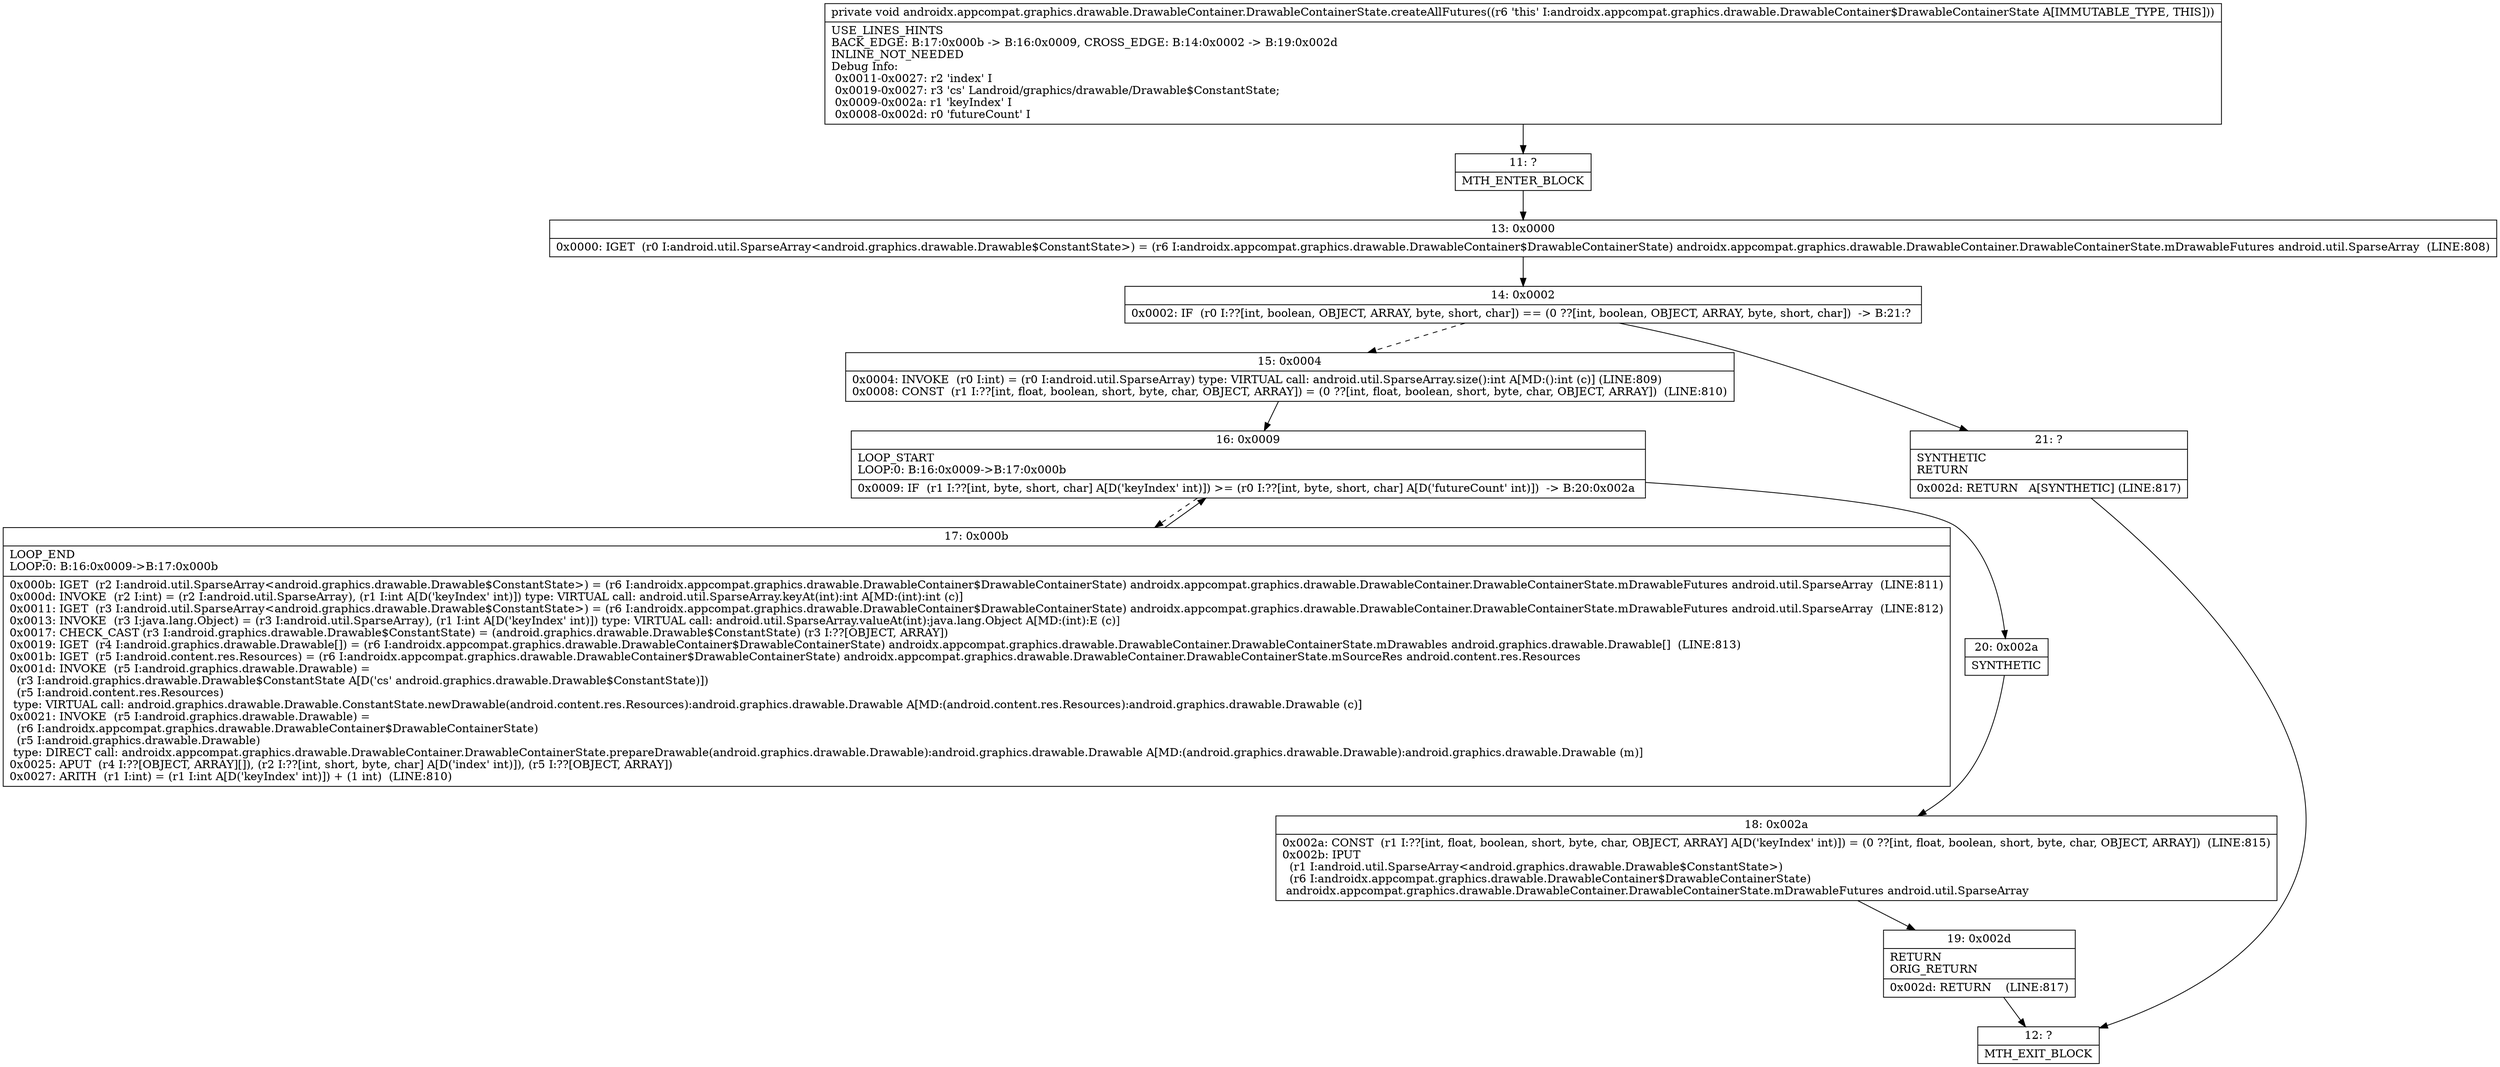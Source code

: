 digraph "CFG forandroidx.appcompat.graphics.drawable.DrawableContainer.DrawableContainerState.createAllFutures()V" {
Node_11 [shape=record,label="{11\:\ ?|MTH_ENTER_BLOCK\l}"];
Node_13 [shape=record,label="{13\:\ 0x0000|0x0000: IGET  (r0 I:android.util.SparseArray\<android.graphics.drawable.Drawable$ConstantState\>) = (r6 I:androidx.appcompat.graphics.drawable.DrawableContainer$DrawableContainerState) androidx.appcompat.graphics.drawable.DrawableContainer.DrawableContainerState.mDrawableFutures android.util.SparseArray  (LINE:808)\l}"];
Node_14 [shape=record,label="{14\:\ 0x0002|0x0002: IF  (r0 I:??[int, boolean, OBJECT, ARRAY, byte, short, char]) == (0 ??[int, boolean, OBJECT, ARRAY, byte, short, char])  \-\> B:21:? \l}"];
Node_15 [shape=record,label="{15\:\ 0x0004|0x0004: INVOKE  (r0 I:int) = (r0 I:android.util.SparseArray) type: VIRTUAL call: android.util.SparseArray.size():int A[MD:():int (c)] (LINE:809)\l0x0008: CONST  (r1 I:??[int, float, boolean, short, byte, char, OBJECT, ARRAY]) = (0 ??[int, float, boolean, short, byte, char, OBJECT, ARRAY])  (LINE:810)\l}"];
Node_16 [shape=record,label="{16\:\ 0x0009|LOOP_START\lLOOP:0: B:16:0x0009\-\>B:17:0x000b\l|0x0009: IF  (r1 I:??[int, byte, short, char] A[D('keyIndex' int)]) \>= (r0 I:??[int, byte, short, char] A[D('futureCount' int)])  \-\> B:20:0x002a \l}"];
Node_17 [shape=record,label="{17\:\ 0x000b|LOOP_END\lLOOP:0: B:16:0x0009\-\>B:17:0x000b\l|0x000b: IGET  (r2 I:android.util.SparseArray\<android.graphics.drawable.Drawable$ConstantState\>) = (r6 I:androidx.appcompat.graphics.drawable.DrawableContainer$DrawableContainerState) androidx.appcompat.graphics.drawable.DrawableContainer.DrawableContainerState.mDrawableFutures android.util.SparseArray  (LINE:811)\l0x000d: INVOKE  (r2 I:int) = (r2 I:android.util.SparseArray), (r1 I:int A[D('keyIndex' int)]) type: VIRTUAL call: android.util.SparseArray.keyAt(int):int A[MD:(int):int (c)]\l0x0011: IGET  (r3 I:android.util.SparseArray\<android.graphics.drawable.Drawable$ConstantState\>) = (r6 I:androidx.appcompat.graphics.drawable.DrawableContainer$DrawableContainerState) androidx.appcompat.graphics.drawable.DrawableContainer.DrawableContainerState.mDrawableFutures android.util.SparseArray  (LINE:812)\l0x0013: INVOKE  (r3 I:java.lang.Object) = (r3 I:android.util.SparseArray), (r1 I:int A[D('keyIndex' int)]) type: VIRTUAL call: android.util.SparseArray.valueAt(int):java.lang.Object A[MD:(int):E (c)]\l0x0017: CHECK_CAST (r3 I:android.graphics.drawable.Drawable$ConstantState) = (android.graphics.drawable.Drawable$ConstantState) (r3 I:??[OBJECT, ARRAY]) \l0x0019: IGET  (r4 I:android.graphics.drawable.Drawable[]) = (r6 I:androidx.appcompat.graphics.drawable.DrawableContainer$DrawableContainerState) androidx.appcompat.graphics.drawable.DrawableContainer.DrawableContainerState.mDrawables android.graphics.drawable.Drawable[]  (LINE:813)\l0x001b: IGET  (r5 I:android.content.res.Resources) = (r6 I:androidx.appcompat.graphics.drawable.DrawableContainer$DrawableContainerState) androidx.appcompat.graphics.drawable.DrawableContainer.DrawableContainerState.mSourceRes android.content.res.Resources \l0x001d: INVOKE  (r5 I:android.graphics.drawable.Drawable) = \l  (r3 I:android.graphics.drawable.Drawable$ConstantState A[D('cs' android.graphics.drawable.Drawable$ConstantState)])\l  (r5 I:android.content.res.Resources)\l type: VIRTUAL call: android.graphics.drawable.Drawable.ConstantState.newDrawable(android.content.res.Resources):android.graphics.drawable.Drawable A[MD:(android.content.res.Resources):android.graphics.drawable.Drawable (c)]\l0x0021: INVOKE  (r5 I:android.graphics.drawable.Drawable) = \l  (r6 I:androidx.appcompat.graphics.drawable.DrawableContainer$DrawableContainerState)\l  (r5 I:android.graphics.drawable.Drawable)\l type: DIRECT call: androidx.appcompat.graphics.drawable.DrawableContainer.DrawableContainerState.prepareDrawable(android.graphics.drawable.Drawable):android.graphics.drawable.Drawable A[MD:(android.graphics.drawable.Drawable):android.graphics.drawable.Drawable (m)]\l0x0025: APUT  (r4 I:??[OBJECT, ARRAY][]), (r2 I:??[int, short, byte, char] A[D('index' int)]), (r5 I:??[OBJECT, ARRAY]) \l0x0027: ARITH  (r1 I:int) = (r1 I:int A[D('keyIndex' int)]) + (1 int)  (LINE:810)\l}"];
Node_20 [shape=record,label="{20\:\ 0x002a|SYNTHETIC\l}"];
Node_18 [shape=record,label="{18\:\ 0x002a|0x002a: CONST  (r1 I:??[int, float, boolean, short, byte, char, OBJECT, ARRAY] A[D('keyIndex' int)]) = (0 ??[int, float, boolean, short, byte, char, OBJECT, ARRAY])  (LINE:815)\l0x002b: IPUT  \l  (r1 I:android.util.SparseArray\<android.graphics.drawable.Drawable$ConstantState\>)\l  (r6 I:androidx.appcompat.graphics.drawable.DrawableContainer$DrawableContainerState)\l androidx.appcompat.graphics.drawable.DrawableContainer.DrawableContainerState.mDrawableFutures android.util.SparseArray \l}"];
Node_19 [shape=record,label="{19\:\ 0x002d|RETURN\lORIG_RETURN\l|0x002d: RETURN    (LINE:817)\l}"];
Node_12 [shape=record,label="{12\:\ ?|MTH_EXIT_BLOCK\l}"];
Node_21 [shape=record,label="{21\:\ ?|SYNTHETIC\lRETURN\l|0x002d: RETURN   A[SYNTHETIC] (LINE:817)\l}"];
MethodNode[shape=record,label="{private void androidx.appcompat.graphics.drawable.DrawableContainer.DrawableContainerState.createAllFutures((r6 'this' I:androidx.appcompat.graphics.drawable.DrawableContainer$DrawableContainerState A[IMMUTABLE_TYPE, THIS]))  | USE_LINES_HINTS\lBACK_EDGE: B:17:0x000b \-\> B:16:0x0009, CROSS_EDGE: B:14:0x0002 \-\> B:19:0x002d\lINLINE_NOT_NEEDED\lDebug Info:\l  0x0011\-0x0027: r2 'index' I\l  0x0019\-0x0027: r3 'cs' Landroid\/graphics\/drawable\/Drawable$ConstantState;\l  0x0009\-0x002a: r1 'keyIndex' I\l  0x0008\-0x002d: r0 'futureCount' I\l}"];
MethodNode -> Node_11;Node_11 -> Node_13;
Node_13 -> Node_14;
Node_14 -> Node_15[style=dashed];
Node_14 -> Node_21;
Node_15 -> Node_16;
Node_16 -> Node_17[style=dashed];
Node_16 -> Node_20;
Node_17 -> Node_16;
Node_20 -> Node_18;
Node_18 -> Node_19;
Node_19 -> Node_12;
Node_21 -> Node_12;
}

